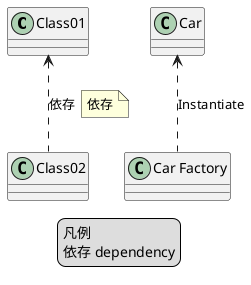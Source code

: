 @startuml
/'
"Class01" "*" -- "*" "Class02" : "依存\n dependency"
'/
legend
凡例
依存 dependency
endlegend

"Class01" <.. "Class02" : "依存"
note right on link
依存
end note

"Car" <.. "Car Factory" : "Instantiate"


@enduml
